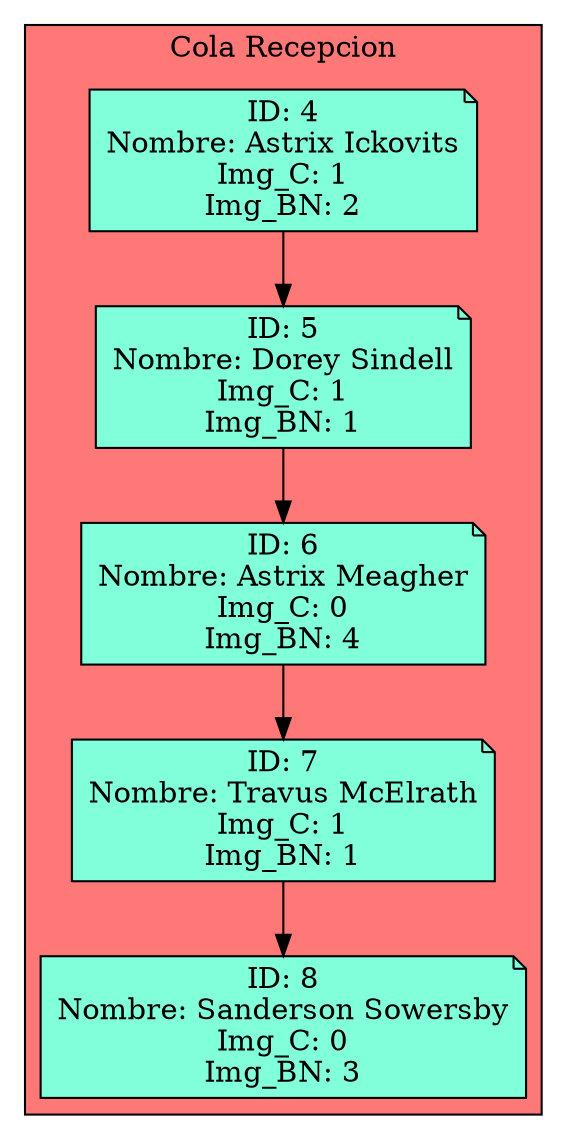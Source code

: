 digraph L {
node[shape=note fillcolor="#A181FF" style =filled]
subgraph cluster_p{
    label= " Cola Recepcion "
    bgcolor = "#FF7878"
Nodo203849460[label="ID: 4
Nombre: Astrix Ickovits
Img_C: 1
Img_BN: 2",fillcolor="#81FFDA"]
Nodo1058634310[label="ID: 5
Nombre: Dorey Sindell
Img_C: 1
Img_BN: 1",fillcolor="#81FFDA"]
Nodo1668016508[label="ID: 6
Nombre: Astrix Meagher
Img_C: 0
Img_BN: 4",fillcolor="#81FFDA"]
Nodo1353070773[label="ID: 7
Nombre: Travus McElrath
Img_C: 1
Img_BN: 1",fillcolor="#81FFDA"]
Nodo388357135[label="ID: 8
Nombre: Sanderson Sowersby
Img_C: 0
Img_BN: 3",fillcolor="#81FFDA"]
Nodo203849460 -> Nodo1058634310
Nodo1058634310 -> Nodo1668016508
Nodo1668016508 -> Nodo1353070773
Nodo1353070773 -> Nodo388357135
}}